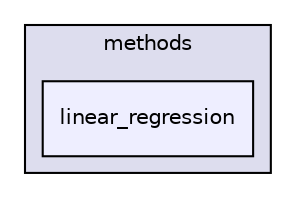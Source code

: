 digraph "src/mlpack/methods/linear_regression" {
  compound=true
  node [ fontsize="10", fontname="Helvetica"];
  edge [ labelfontsize="10", labelfontname="Helvetica"];
  subgraph clusterdir_2217eda3f3f128182276a15ca80cc98e {
    graph [ bgcolor="#ddddee", pencolor="black", label="methods" fontname="Helvetica", fontsize="10", URL="dir_2217eda3f3f128182276a15ca80cc98e.html"]
  dir_2179575762830b9a2c744fbdd110a5fb [shape=box, label="linear_regression", style="filled", fillcolor="#eeeeff", pencolor="black", URL="dir_2179575762830b9a2c744fbdd110a5fb.html"];
  }
}

